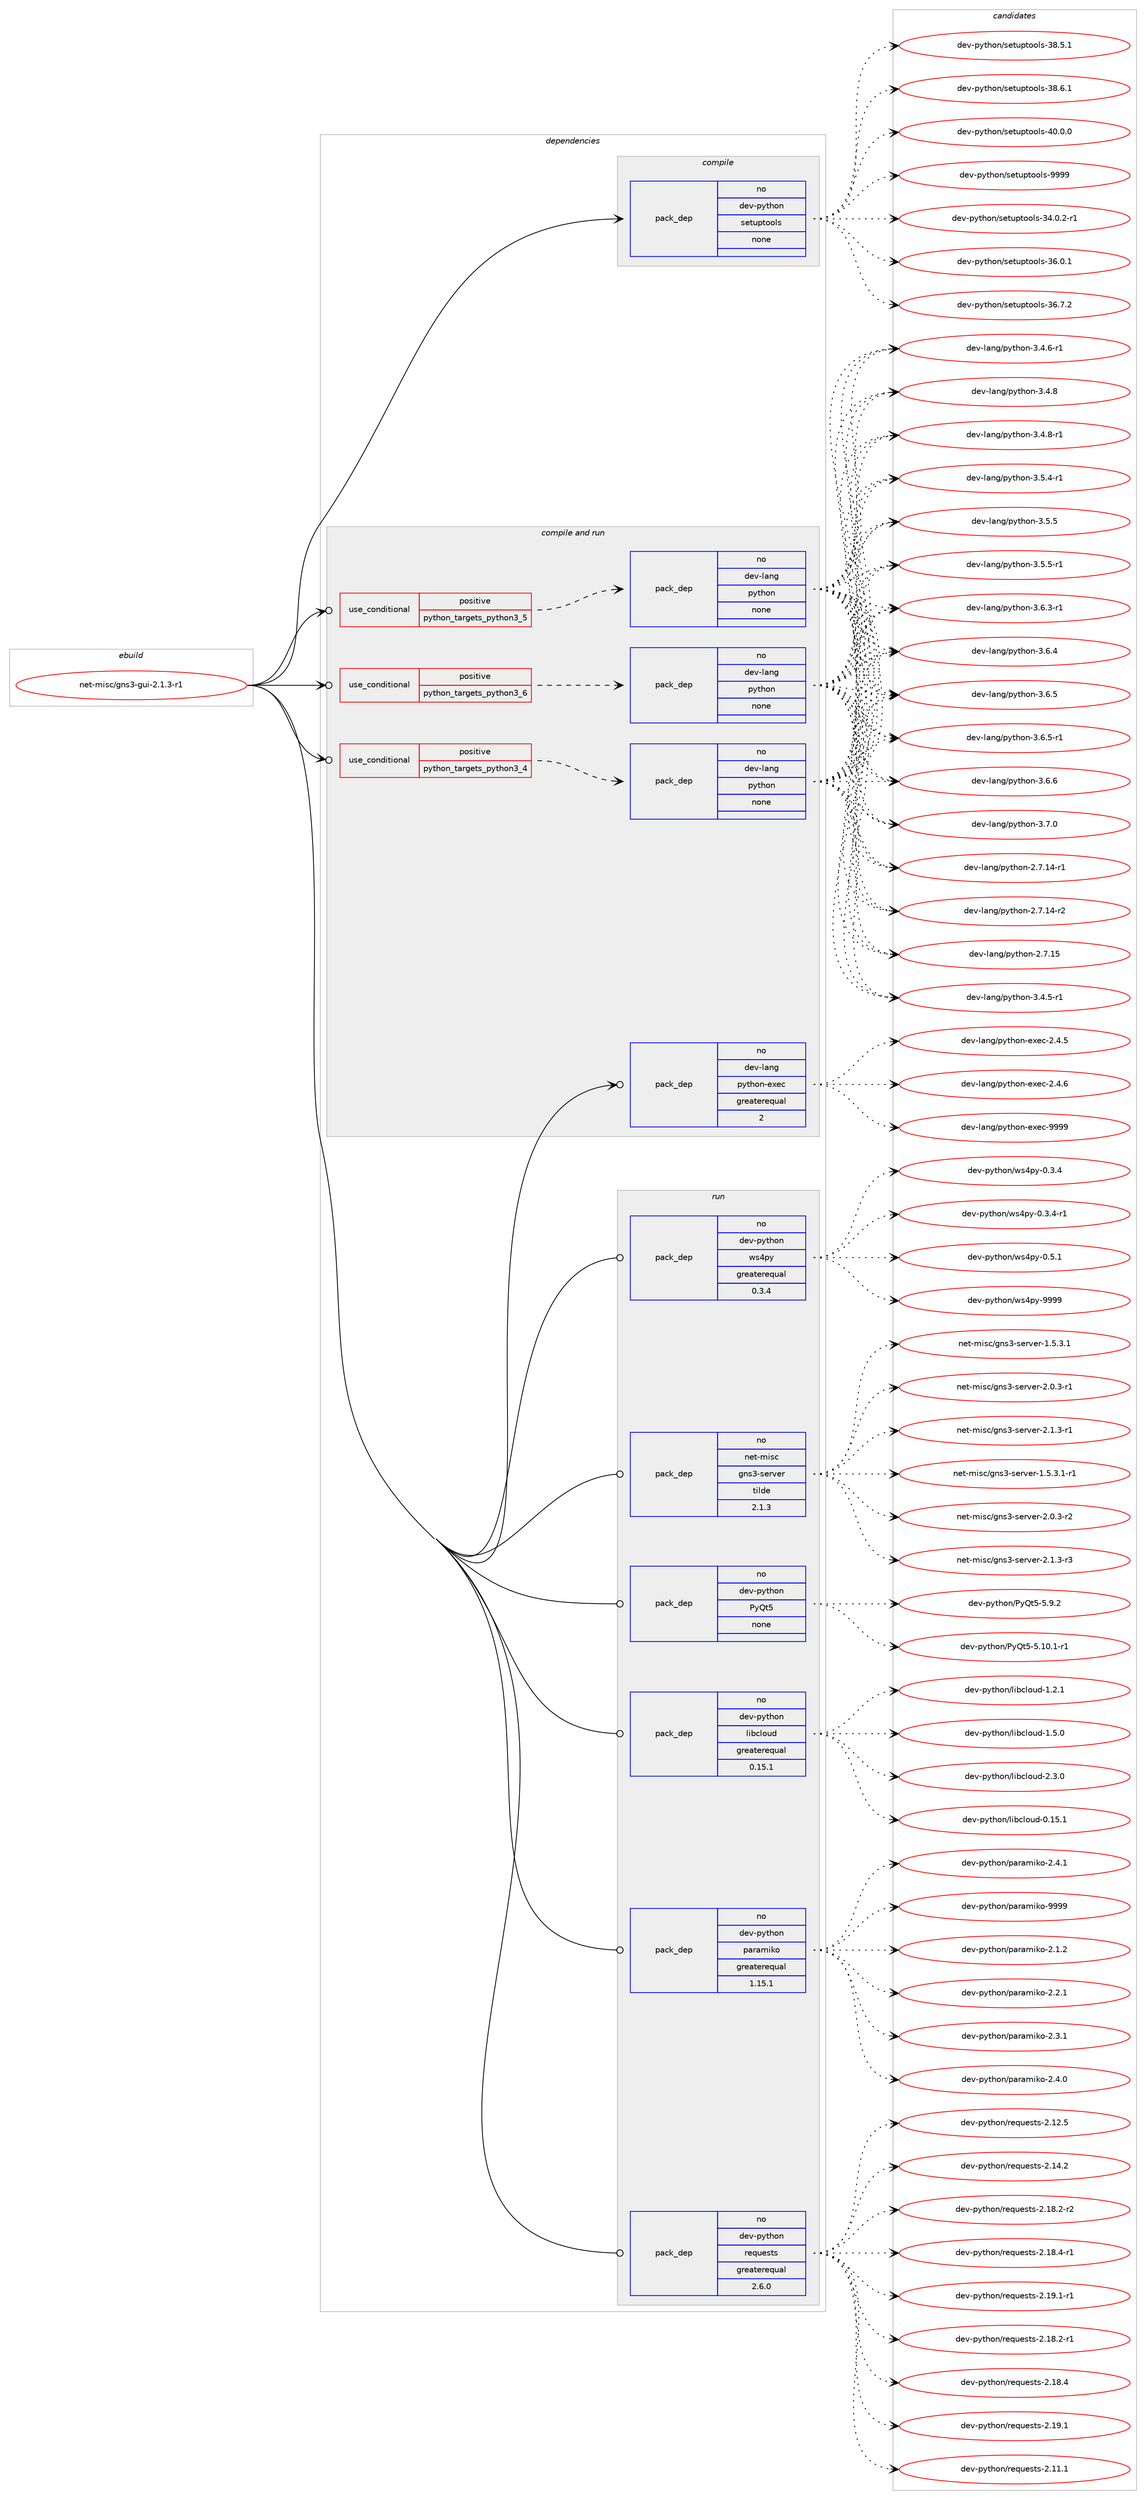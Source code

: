 digraph prolog {

# *************
# Graph options
# *************

newrank=true;
concentrate=true;
compound=true;
graph [rankdir=LR,fontname=Helvetica,fontsize=10,ranksep=1.5];#, ranksep=2.5, nodesep=0.2];
edge  [arrowhead=vee];
node  [fontname=Helvetica,fontsize=10];

# **********
# The ebuild
# **********

subgraph cluster_leftcol {
color=gray;
rank=same;
label=<<i>ebuild</i>>;
id [label="net-misc/gns3-gui-2.1.3-r1", color=red, width=4, href="../net-misc/gns3-gui-2.1.3-r1.svg"];
}

# ****************
# The dependencies
# ****************

subgraph cluster_midcol {
color=gray;
label=<<i>dependencies</i>>;
subgraph cluster_compile {
fillcolor="#eeeeee";
style=filled;
label=<<i>compile</i>>;
subgraph pack604 {
dependency819 [label=<<TABLE BORDER="0" CELLBORDER="1" CELLSPACING="0" CELLPADDING="4" WIDTH="220"><TR><TD ROWSPAN="6" CELLPADDING="30">pack_dep</TD></TR><TR><TD WIDTH="110">no</TD></TR><TR><TD>dev-python</TD></TR><TR><TD>setuptools</TD></TR><TR><TD>none</TD></TR><TR><TD></TD></TR></TABLE>>, shape=none, color=blue];
}
id:e -> dependency819:w [weight=20,style="solid",arrowhead="vee"];
}
subgraph cluster_compileandrun {
fillcolor="#eeeeee";
style=filled;
label=<<i>compile and run</i>>;
subgraph cond197 {
dependency820 [label=<<TABLE BORDER="0" CELLBORDER="1" CELLSPACING="0" CELLPADDING="4"><TR><TD ROWSPAN="3" CELLPADDING="10">use_conditional</TD></TR><TR><TD>positive</TD></TR><TR><TD>python_targets_python3_4</TD></TR></TABLE>>, shape=none, color=red];
subgraph pack605 {
dependency821 [label=<<TABLE BORDER="0" CELLBORDER="1" CELLSPACING="0" CELLPADDING="4" WIDTH="220"><TR><TD ROWSPAN="6" CELLPADDING="30">pack_dep</TD></TR><TR><TD WIDTH="110">no</TD></TR><TR><TD>dev-lang</TD></TR><TR><TD>python</TD></TR><TR><TD>none</TD></TR><TR><TD></TD></TR></TABLE>>, shape=none, color=blue];
}
dependency820:e -> dependency821:w [weight=20,style="dashed",arrowhead="vee"];
}
id:e -> dependency820:w [weight=20,style="solid",arrowhead="odotvee"];
subgraph cond198 {
dependency822 [label=<<TABLE BORDER="0" CELLBORDER="1" CELLSPACING="0" CELLPADDING="4"><TR><TD ROWSPAN="3" CELLPADDING="10">use_conditional</TD></TR><TR><TD>positive</TD></TR><TR><TD>python_targets_python3_5</TD></TR></TABLE>>, shape=none, color=red];
subgraph pack606 {
dependency823 [label=<<TABLE BORDER="0" CELLBORDER="1" CELLSPACING="0" CELLPADDING="4" WIDTH="220"><TR><TD ROWSPAN="6" CELLPADDING="30">pack_dep</TD></TR><TR><TD WIDTH="110">no</TD></TR><TR><TD>dev-lang</TD></TR><TR><TD>python</TD></TR><TR><TD>none</TD></TR><TR><TD></TD></TR></TABLE>>, shape=none, color=blue];
}
dependency822:e -> dependency823:w [weight=20,style="dashed",arrowhead="vee"];
}
id:e -> dependency822:w [weight=20,style="solid",arrowhead="odotvee"];
subgraph cond199 {
dependency824 [label=<<TABLE BORDER="0" CELLBORDER="1" CELLSPACING="0" CELLPADDING="4"><TR><TD ROWSPAN="3" CELLPADDING="10">use_conditional</TD></TR><TR><TD>positive</TD></TR><TR><TD>python_targets_python3_6</TD></TR></TABLE>>, shape=none, color=red];
subgraph pack607 {
dependency825 [label=<<TABLE BORDER="0" CELLBORDER="1" CELLSPACING="0" CELLPADDING="4" WIDTH="220"><TR><TD ROWSPAN="6" CELLPADDING="30">pack_dep</TD></TR><TR><TD WIDTH="110">no</TD></TR><TR><TD>dev-lang</TD></TR><TR><TD>python</TD></TR><TR><TD>none</TD></TR><TR><TD></TD></TR></TABLE>>, shape=none, color=blue];
}
dependency824:e -> dependency825:w [weight=20,style="dashed",arrowhead="vee"];
}
id:e -> dependency824:w [weight=20,style="solid",arrowhead="odotvee"];
subgraph pack608 {
dependency826 [label=<<TABLE BORDER="0" CELLBORDER="1" CELLSPACING="0" CELLPADDING="4" WIDTH="220"><TR><TD ROWSPAN="6" CELLPADDING="30">pack_dep</TD></TR><TR><TD WIDTH="110">no</TD></TR><TR><TD>dev-lang</TD></TR><TR><TD>python-exec</TD></TR><TR><TD>greaterequal</TD></TR><TR><TD>2</TD></TR></TABLE>>, shape=none, color=blue];
}
id:e -> dependency826:w [weight=20,style="solid",arrowhead="odotvee"];
}
subgraph cluster_run {
fillcolor="#eeeeee";
style=filled;
label=<<i>run</i>>;
subgraph pack609 {
dependency827 [label=<<TABLE BORDER="0" CELLBORDER="1" CELLSPACING="0" CELLPADDING="4" WIDTH="220"><TR><TD ROWSPAN="6" CELLPADDING="30">pack_dep</TD></TR><TR><TD WIDTH="110">no</TD></TR><TR><TD>dev-python</TD></TR><TR><TD>PyQt5</TD></TR><TR><TD>none</TD></TR><TR><TD></TD></TR></TABLE>>, shape=none, color=blue];
}
id:e -> dependency827:w [weight=20,style="solid",arrowhead="odot"];
subgraph pack610 {
dependency828 [label=<<TABLE BORDER="0" CELLBORDER="1" CELLSPACING="0" CELLPADDING="4" WIDTH="220"><TR><TD ROWSPAN="6" CELLPADDING="30">pack_dep</TD></TR><TR><TD WIDTH="110">no</TD></TR><TR><TD>dev-python</TD></TR><TR><TD>libcloud</TD></TR><TR><TD>greaterequal</TD></TR><TR><TD>0.15.1</TD></TR></TABLE>>, shape=none, color=blue];
}
id:e -> dependency828:w [weight=20,style="solid",arrowhead="odot"];
subgraph pack611 {
dependency829 [label=<<TABLE BORDER="0" CELLBORDER="1" CELLSPACING="0" CELLPADDING="4" WIDTH="220"><TR><TD ROWSPAN="6" CELLPADDING="30">pack_dep</TD></TR><TR><TD WIDTH="110">no</TD></TR><TR><TD>dev-python</TD></TR><TR><TD>paramiko</TD></TR><TR><TD>greaterequal</TD></TR><TR><TD>1.15.1</TD></TR></TABLE>>, shape=none, color=blue];
}
id:e -> dependency829:w [weight=20,style="solid",arrowhead="odot"];
subgraph pack612 {
dependency830 [label=<<TABLE BORDER="0" CELLBORDER="1" CELLSPACING="0" CELLPADDING="4" WIDTH="220"><TR><TD ROWSPAN="6" CELLPADDING="30">pack_dep</TD></TR><TR><TD WIDTH="110">no</TD></TR><TR><TD>dev-python</TD></TR><TR><TD>requests</TD></TR><TR><TD>greaterequal</TD></TR><TR><TD>2.6.0</TD></TR></TABLE>>, shape=none, color=blue];
}
id:e -> dependency830:w [weight=20,style="solid",arrowhead="odot"];
subgraph pack613 {
dependency831 [label=<<TABLE BORDER="0" CELLBORDER="1" CELLSPACING="0" CELLPADDING="4" WIDTH="220"><TR><TD ROWSPAN="6" CELLPADDING="30">pack_dep</TD></TR><TR><TD WIDTH="110">no</TD></TR><TR><TD>dev-python</TD></TR><TR><TD>ws4py</TD></TR><TR><TD>greaterequal</TD></TR><TR><TD>0.3.4</TD></TR></TABLE>>, shape=none, color=blue];
}
id:e -> dependency831:w [weight=20,style="solid",arrowhead="odot"];
subgraph pack614 {
dependency832 [label=<<TABLE BORDER="0" CELLBORDER="1" CELLSPACING="0" CELLPADDING="4" WIDTH="220"><TR><TD ROWSPAN="6" CELLPADDING="30">pack_dep</TD></TR><TR><TD WIDTH="110">no</TD></TR><TR><TD>net-misc</TD></TR><TR><TD>gns3-server</TD></TR><TR><TD>tilde</TD></TR><TR><TD>2.1.3</TD></TR></TABLE>>, shape=none, color=blue];
}
id:e -> dependency832:w [weight=20,style="solid",arrowhead="odot"];
}
}

# **************
# The candidates
# **************

subgraph cluster_choices {
rank=same;
color=gray;
label=<<i>candidates</i>>;

subgraph choice604 {
color=black;
nodesep=1;
choice1001011184511212111610411111047115101116117112116111111108115455152464846504511449 [label="dev-python/setuptools-34.0.2-r1", color=red, width=4,href="../dev-python/setuptools-34.0.2-r1.svg"];
choice100101118451121211161041111104711510111611711211611111110811545515446484649 [label="dev-python/setuptools-36.0.1", color=red, width=4,href="../dev-python/setuptools-36.0.1.svg"];
choice100101118451121211161041111104711510111611711211611111110811545515446554650 [label="dev-python/setuptools-36.7.2", color=red, width=4,href="../dev-python/setuptools-36.7.2.svg"];
choice100101118451121211161041111104711510111611711211611111110811545515646534649 [label="dev-python/setuptools-38.5.1", color=red, width=4,href="../dev-python/setuptools-38.5.1.svg"];
choice100101118451121211161041111104711510111611711211611111110811545515646544649 [label="dev-python/setuptools-38.6.1", color=red, width=4,href="../dev-python/setuptools-38.6.1.svg"];
choice100101118451121211161041111104711510111611711211611111110811545524846484648 [label="dev-python/setuptools-40.0.0", color=red, width=4,href="../dev-python/setuptools-40.0.0.svg"];
choice10010111845112121116104111110471151011161171121161111111081154557575757 [label="dev-python/setuptools-9999", color=red, width=4,href="../dev-python/setuptools-9999.svg"];
dependency819:e -> choice1001011184511212111610411111047115101116117112116111111108115455152464846504511449:w [style=dotted,weight="100"];
dependency819:e -> choice100101118451121211161041111104711510111611711211611111110811545515446484649:w [style=dotted,weight="100"];
dependency819:e -> choice100101118451121211161041111104711510111611711211611111110811545515446554650:w [style=dotted,weight="100"];
dependency819:e -> choice100101118451121211161041111104711510111611711211611111110811545515646534649:w [style=dotted,weight="100"];
dependency819:e -> choice100101118451121211161041111104711510111611711211611111110811545515646544649:w [style=dotted,weight="100"];
dependency819:e -> choice100101118451121211161041111104711510111611711211611111110811545524846484648:w [style=dotted,weight="100"];
dependency819:e -> choice10010111845112121116104111110471151011161171121161111111081154557575757:w [style=dotted,weight="100"];
}
subgraph choice605 {
color=black;
nodesep=1;
choice100101118451089711010347112121116104111110455046554649524511449 [label="dev-lang/python-2.7.14-r1", color=red, width=4,href="../dev-lang/python-2.7.14-r1.svg"];
choice100101118451089711010347112121116104111110455046554649524511450 [label="dev-lang/python-2.7.14-r2", color=red, width=4,href="../dev-lang/python-2.7.14-r2.svg"];
choice10010111845108971101034711212111610411111045504655464953 [label="dev-lang/python-2.7.15", color=red, width=4,href="../dev-lang/python-2.7.15.svg"];
choice1001011184510897110103471121211161041111104551465246534511449 [label="dev-lang/python-3.4.5-r1", color=red, width=4,href="../dev-lang/python-3.4.5-r1.svg"];
choice1001011184510897110103471121211161041111104551465246544511449 [label="dev-lang/python-3.4.6-r1", color=red, width=4,href="../dev-lang/python-3.4.6-r1.svg"];
choice100101118451089711010347112121116104111110455146524656 [label="dev-lang/python-3.4.8", color=red, width=4,href="../dev-lang/python-3.4.8.svg"];
choice1001011184510897110103471121211161041111104551465246564511449 [label="dev-lang/python-3.4.8-r1", color=red, width=4,href="../dev-lang/python-3.4.8-r1.svg"];
choice1001011184510897110103471121211161041111104551465346524511449 [label="dev-lang/python-3.5.4-r1", color=red, width=4,href="../dev-lang/python-3.5.4-r1.svg"];
choice100101118451089711010347112121116104111110455146534653 [label="dev-lang/python-3.5.5", color=red, width=4,href="../dev-lang/python-3.5.5.svg"];
choice1001011184510897110103471121211161041111104551465346534511449 [label="dev-lang/python-3.5.5-r1", color=red, width=4,href="../dev-lang/python-3.5.5-r1.svg"];
choice1001011184510897110103471121211161041111104551465446514511449 [label="dev-lang/python-3.6.3-r1", color=red, width=4,href="../dev-lang/python-3.6.3-r1.svg"];
choice100101118451089711010347112121116104111110455146544652 [label="dev-lang/python-3.6.4", color=red, width=4,href="../dev-lang/python-3.6.4.svg"];
choice100101118451089711010347112121116104111110455146544653 [label="dev-lang/python-3.6.5", color=red, width=4,href="../dev-lang/python-3.6.5.svg"];
choice1001011184510897110103471121211161041111104551465446534511449 [label="dev-lang/python-3.6.5-r1", color=red, width=4,href="../dev-lang/python-3.6.5-r1.svg"];
choice100101118451089711010347112121116104111110455146544654 [label="dev-lang/python-3.6.6", color=red, width=4,href="../dev-lang/python-3.6.6.svg"];
choice100101118451089711010347112121116104111110455146554648 [label="dev-lang/python-3.7.0", color=red, width=4,href="../dev-lang/python-3.7.0.svg"];
dependency821:e -> choice100101118451089711010347112121116104111110455046554649524511449:w [style=dotted,weight="100"];
dependency821:e -> choice100101118451089711010347112121116104111110455046554649524511450:w [style=dotted,weight="100"];
dependency821:e -> choice10010111845108971101034711212111610411111045504655464953:w [style=dotted,weight="100"];
dependency821:e -> choice1001011184510897110103471121211161041111104551465246534511449:w [style=dotted,weight="100"];
dependency821:e -> choice1001011184510897110103471121211161041111104551465246544511449:w [style=dotted,weight="100"];
dependency821:e -> choice100101118451089711010347112121116104111110455146524656:w [style=dotted,weight="100"];
dependency821:e -> choice1001011184510897110103471121211161041111104551465246564511449:w [style=dotted,weight="100"];
dependency821:e -> choice1001011184510897110103471121211161041111104551465346524511449:w [style=dotted,weight="100"];
dependency821:e -> choice100101118451089711010347112121116104111110455146534653:w [style=dotted,weight="100"];
dependency821:e -> choice1001011184510897110103471121211161041111104551465346534511449:w [style=dotted,weight="100"];
dependency821:e -> choice1001011184510897110103471121211161041111104551465446514511449:w [style=dotted,weight="100"];
dependency821:e -> choice100101118451089711010347112121116104111110455146544652:w [style=dotted,weight="100"];
dependency821:e -> choice100101118451089711010347112121116104111110455146544653:w [style=dotted,weight="100"];
dependency821:e -> choice1001011184510897110103471121211161041111104551465446534511449:w [style=dotted,weight="100"];
dependency821:e -> choice100101118451089711010347112121116104111110455146544654:w [style=dotted,weight="100"];
dependency821:e -> choice100101118451089711010347112121116104111110455146554648:w [style=dotted,weight="100"];
}
subgraph choice606 {
color=black;
nodesep=1;
choice100101118451089711010347112121116104111110455046554649524511449 [label="dev-lang/python-2.7.14-r1", color=red, width=4,href="../dev-lang/python-2.7.14-r1.svg"];
choice100101118451089711010347112121116104111110455046554649524511450 [label="dev-lang/python-2.7.14-r2", color=red, width=4,href="../dev-lang/python-2.7.14-r2.svg"];
choice10010111845108971101034711212111610411111045504655464953 [label="dev-lang/python-2.7.15", color=red, width=4,href="../dev-lang/python-2.7.15.svg"];
choice1001011184510897110103471121211161041111104551465246534511449 [label="dev-lang/python-3.4.5-r1", color=red, width=4,href="../dev-lang/python-3.4.5-r1.svg"];
choice1001011184510897110103471121211161041111104551465246544511449 [label="dev-lang/python-3.4.6-r1", color=red, width=4,href="../dev-lang/python-3.4.6-r1.svg"];
choice100101118451089711010347112121116104111110455146524656 [label="dev-lang/python-3.4.8", color=red, width=4,href="../dev-lang/python-3.4.8.svg"];
choice1001011184510897110103471121211161041111104551465246564511449 [label="dev-lang/python-3.4.8-r1", color=red, width=4,href="../dev-lang/python-3.4.8-r1.svg"];
choice1001011184510897110103471121211161041111104551465346524511449 [label="dev-lang/python-3.5.4-r1", color=red, width=4,href="../dev-lang/python-3.5.4-r1.svg"];
choice100101118451089711010347112121116104111110455146534653 [label="dev-lang/python-3.5.5", color=red, width=4,href="../dev-lang/python-3.5.5.svg"];
choice1001011184510897110103471121211161041111104551465346534511449 [label="dev-lang/python-3.5.5-r1", color=red, width=4,href="../dev-lang/python-3.5.5-r1.svg"];
choice1001011184510897110103471121211161041111104551465446514511449 [label="dev-lang/python-3.6.3-r1", color=red, width=4,href="../dev-lang/python-3.6.3-r1.svg"];
choice100101118451089711010347112121116104111110455146544652 [label="dev-lang/python-3.6.4", color=red, width=4,href="../dev-lang/python-3.6.4.svg"];
choice100101118451089711010347112121116104111110455146544653 [label="dev-lang/python-3.6.5", color=red, width=4,href="../dev-lang/python-3.6.5.svg"];
choice1001011184510897110103471121211161041111104551465446534511449 [label="dev-lang/python-3.6.5-r1", color=red, width=4,href="../dev-lang/python-3.6.5-r1.svg"];
choice100101118451089711010347112121116104111110455146544654 [label="dev-lang/python-3.6.6", color=red, width=4,href="../dev-lang/python-3.6.6.svg"];
choice100101118451089711010347112121116104111110455146554648 [label="dev-lang/python-3.7.0", color=red, width=4,href="../dev-lang/python-3.7.0.svg"];
dependency823:e -> choice100101118451089711010347112121116104111110455046554649524511449:w [style=dotted,weight="100"];
dependency823:e -> choice100101118451089711010347112121116104111110455046554649524511450:w [style=dotted,weight="100"];
dependency823:e -> choice10010111845108971101034711212111610411111045504655464953:w [style=dotted,weight="100"];
dependency823:e -> choice1001011184510897110103471121211161041111104551465246534511449:w [style=dotted,weight="100"];
dependency823:e -> choice1001011184510897110103471121211161041111104551465246544511449:w [style=dotted,weight="100"];
dependency823:e -> choice100101118451089711010347112121116104111110455146524656:w [style=dotted,weight="100"];
dependency823:e -> choice1001011184510897110103471121211161041111104551465246564511449:w [style=dotted,weight="100"];
dependency823:e -> choice1001011184510897110103471121211161041111104551465346524511449:w [style=dotted,weight="100"];
dependency823:e -> choice100101118451089711010347112121116104111110455146534653:w [style=dotted,weight="100"];
dependency823:e -> choice1001011184510897110103471121211161041111104551465346534511449:w [style=dotted,weight="100"];
dependency823:e -> choice1001011184510897110103471121211161041111104551465446514511449:w [style=dotted,weight="100"];
dependency823:e -> choice100101118451089711010347112121116104111110455146544652:w [style=dotted,weight="100"];
dependency823:e -> choice100101118451089711010347112121116104111110455146544653:w [style=dotted,weight="100"];
dependency823:e -> choice1001011184510897110103471121211161041111104551465446534511449:w [style=dotted,weight="100"];
dependency823:e -> choice100101118451089711010347112121116104111110455146544654:w [style=dotted,weight="100"];
dependency823:e -> choice100101118451089711010347112121116104111110455146554648:w [style=dotted,weight="100"];
}
subgraph choice607 {
color=black;
nodesep=1;
choice100101118451089711010347112121116104111110455046554649524511449 [label="dev-lang/python-2.7.14-r1", color=red, width=4,href="../dev-lang/python-2.7.14-r1.svg"];
choice100101118451089711010347112121116104111110455046554649524511450 [label="dev-lang/python-2.7.14-r2", color=red, width=4,href="../dev-lang/python-2.7.14-r2.svg"];
choice10010111845108971101034711212111610411111045504655464953 [label="dev-lang/python-2.7.15", color=red, width=4,href="../dev-lang/python-2.7.15.svg"];
choice1001011184510897110103471121211161041111104551465246534511449 [label="dev-lang/python-3.4.5-r1", color=red, width=4,href="../dev-lang/python-3.4.5-r1.svg"];
choice1001011184510897110103471121211161041111104551465246544511449 [label="dev-lang/python-3.4.6-r1", color=red, width=4,href="../dev-lang/python-3.4.6-r1.svg"];
choice100101118451089711010347112121116104111110455146524656 [label="dev-lang/python-3.4.8", color=red, width=4,href="../dev-lang/python-3.4.8.svg"];
choice1001011184510897110103471121211161041111104551465246564511449 [label="dev-lang/python-3.4.8-r1", color=red, width=4,href="../dev-lang/python-3.4.8-r1.svg"];
choice1001011184510897110103471121211161041111104551465346524511449 [label="dev-lang/python-3.5.4-r1", color=red, width=4,href="../dev-lang/python-3.5.4-r1.svg"];
choice100101118451089711010347112121116104111110455146534653 [label="dev-lang/python-3.5.5", color=red, width=4,href="../dev-lang/python-3.5.5.svg"];
choice1001011184510897110103471121211161041111104551465346534511449 [label="dev-lang/python-3.5.5-r1", color=red, width=4,href="../dev-lang/python-3.5.5-r1.svg"];
choice1001011184510897110103471121211161041111104551465446514511449 [label="dev-lang/python-3.6.3-r1", color=red, width=4,href="../dev-lang/python-3.6.3-r1.svg"];
choice100101118451089711010347112121116104111110455146544652 [label="dev-lang/python-3.6.4", color=red, width=4,href="../dev-lang/python-3.6.4.svg"];
choice100101118451089711010347112121116104111110455146544653 [label="dev-lang/python-3.6.5", color=red, width=4,href="../dev-lang/python-3.6.5.svg"];
choice1001011184510897110103471121211161041111104551465446534511449 [label="dev-lang/python-3.6.5-r1", color=red, width=4,href="../dev-lang/python-3.6.5-r1.svg"];
choice100101118451089711010347112121116104111110455146544654 [label="dev-lang/python-3.6.6", color=red, width=4,href="../dev-lang/python-3.6.6.svg"];
choice100101118451089711010347112121116104111110455146554648 [label="dev-lang/python-3.7.0", color=red, width=4,href="../dev-lang/python-3.7.0.svg"];
dependency825:e -> choice100101118451089711010347112121116104111110455046554649524511449:w [style=dotted,weight="100"];
dependency825:e -> choice100101118451089711010347112121116104111110455046554649524511450:w [style=dotted,weight="100"];
dependency825:e -> choice10010111845108971101034711212111610411111045504655464953:w [style=dotted,weight="100"];
dependency825:e -> choice1001011184510897110103471121211161041111104551465246534511449:w [style=dotted,weight="100"];
dependency825:e -> choice1001011184510897110103471121211161041111104551465246544511449:w [style=dotted,weight="100"];
dependency825:e -> choice100101118451089711010347112121116104111110455146524656:w [style=dotted,weight="100"];
dependency825:e -> choice1001011184510897110103471121211161041111104551465246564511449:w [style=dotted,weight="100"];
dependency825:e -> choice1001011184510897110103471121211161041111104551465346524511449:w [style=dotted,weight="100"];
dependency825:e -> choice100101118451089711010347112121116104111110455146534653:w [style=dotted,weight="100"];
dependency825:e -> choice1001011184510897110103471121211161041111104551465346534511449:w [style=dotted,weight="100"];
dependency825:e -> choice1001011184510897110103471121211161041111104551465446514511449:w [style=dotted,weight="100"];
dependency825:e -> choice100101118451089711010347112121116104111110455146544652:w [style=dotted,weight="100"];
dependency825:e -> choice100101118451089711010347112121116104111110455146544653:w [style=dotted,weight="100"];
dependency825:e -> choice1001011184510897110103471121211161041111104551465446534511449:w [style=dotted,weight="100"];
dependency825:e -> choice100101118451089711010347112121116104111110455146544654:w [style=dotted,weight="100"];
dependency825:e -> choice100101118451089711010347112121116104111110455146554648:w [style=dotted,weight="100"];
}
subgraph choice608 {
color=black;
nodesep=1;
choice1001011184510897110103471121211161041111104510112010199455046524653 [label="dev-lang/python-exec-2.4.5", color=red, width=4,href="../dev-lang/python-exec-2.4.5.svg"];
choice1001011184510897110103471121211161041111104510112010199455046524654 [label="dev-lang/python-exec-2.4.6", color=red, width=4,href="../dev-lang/python-exec-2.4.6.svg"];
choice10010111845108971101034711212111610411111045101120101994557575757 [label="dev-lang/python-exec-9999", color=red, width=4,href="../dev-lang/python-exec-9999.svg"];
dependency826:e -> choice1001011184510897110103471121211161041111104510112010199455046524653:w [style=dotted,weight="100"];
dependency826:e -> choice1001011184510897110103471121211161041111104510112010199455046524654:w [style=dotted,weight="100"];
dependency826:e -> choice10010111845108971101034711212111610411111045101120101994557575757:w [style=dotted,weight="100"];
}
subgraph choice609 {
color=black;
nodesep=1;
choice1001011184511212111610411111047801218111653455346494846494511449 [label="dev-python/PyQt5-5.10.1-r1", color=red, width=4,href="../dev-python/PyQt5-5.10.1-r1.svg"];
choice1001011184511212111610411111047801218111653455346574650 [label="dev-python/PyQt5-5.9.2", color=red, width=4,href="../dev-python/PyQt5-5.9.2.svg"];
dependency827:e -> choice1001011184511212111610411111047801218111653455346494846494511449:w [style=dotted,weight="100"];
dependency827:e -> choice1001011184511212111610411111047801218111653455346574650:w [style=dotted,weight="100"];
}
subgraph choice610 {
color=black;
nodesep=1;
choice1001011184511212111610411111047108105989910811111710045484649534649 [label="dev-python/libcloud-0.15.1", color=red, width=4,href="../dev-python/libcloud-0.15.1.svg"];
choice10010111845112121116104111110471081059899108111117100454946504649 [label="dev-python/libcloud-1.2.1", color=red, width=4,href="../dev-python/libcloud-1.2.1.svg"];
choice10010111845112121116104111110471081059899108111117100454946534648 [label="dev-python/libcloud-1.5.0", color=red, width=4,href="../dev-python/libcloud-1.5.0.svg"];
choice10010111845112121116104111110471081059899108111117100455046514648 [label="dev-python/libcloud-2.3.0", color=red, width=4,href="../dev-python/libcloud-2.3.0.svg"];
dependency828:e -> choice1001011184511212111610411111047108105989910811111710045484649534649:w [style=dotted,weight="100"];
dependency828:e -> choice10010111845112121116104111110471081059899108111117100454946504649:w [style=dotted,weight="100"];
dependency828:e -> choice10010111845112121116104111110471081059899108111117100454946534648:w [style=dotted,weight="100"];
dependency828:e -> choice10010111845112121116104111110471081059899108111117100455046514648:w [style=dotted,weight="100"];
}
subgraph choice611 {
color=black;
nodesep=1;
choice10010111845112121116104111110471129711497109105107111455046494650 [label="dev-python/paramiko-2.1.2", color=red, width=4,href="../dev-python/paramiko-2.1.2.svg"];
choice10010111845112121116104111110471129711497109105107111455046504649 [label="dev-python/paramiko-2.2.1", color=red, width=4,href="../dev-python/paramiko-2.2.1.svg"];
choice10010111845112121116104111110471129711497109105107111455046514649 [label="dev-python/paramiko-2.3.1", color=red, width=4,href="../dev-python/paramiko-2.3.1.svg"];
choice10010111845112121116104111110471129711497109105107111455046524648 [label="dev-python/paramiko-2.4.0", color=red, width=4,href="../dev-python/paramiko-2.4.0.svg"];
choice10010111845112121116104111110471129711497109105107111455046524649 [label="dev-python/paramiko-2.4.1", color=red, width=4,href="../dev-python/paramiko-2.4.1.svg"];
choice100101118451121211161041111104711297114971091051071114557575757 [label="dev-python/paramiko-9999", color=red, width=4,href="../dev-python/paramiko-9999.svg"];
dependency829:e -> choice10010111845112121116104111110471129711497109105107111455046494650:w [style=dotted,weight="100"];
dependency829:e -> choice10010111845112121116104111110471129711497109105107111455046504649:w [style=dotted,weight="100"];
dependency829:e -> choice10010111845112121116104111110471129711497109105107111455046514649:w [style=dotted,weight="100"];
dependency829:e -> choice10010111845112121116104111110471129711497109105107111455046524648:w [style=dotted,weight="100"];
dependency829:e -> choice10010111845112121116104111110471129711497109105107111455046524649:w [style=dotted,weight="100"];
dependency829:e -> choice100101118451121211161041111104711297114971091051071114557575757:w [style=dotted,weight="100"];
}
subgraph choice612 {
color=black;
nodesep=1;
choice1001011184511212111610411111047114101113117101115116115455046495646504511449 [label="dev-python/requests-2.18.2-r1", color=red, width=4,href="../dev-python/requests-2.18.2-r1.svg"];
choice100101118451121211161041111104711410111311710111511611545504649564652 [label="dev-python/requests-2.18.4", color=red, width=4,href="../dev-python/requests-2.18.4.svg"];
choice100101118451121211161041111104711410111311710111511611545504649574649 [label="dev-python/requests-2.19.1", color=red, width=4,href="../dev-python/requests-2.19.1.svg"];
choice100101118451121211161041111104711410111311710111511611545504649494649 [label="dev-python/requests-2.11.1", color=red, width=4,href="../dev-python/requests-2.11.1.svg"];
choice100101118451121211161041111104711410111311710111511611545504649504653 [label="dev-python/requests-2.12.5", color=red, width=4,href="../dev-python/requests-2.12.5.svg"];
choice100101118451121211161041111104711410111311710111511611545504649524650 [label="dev-python/requests-2.14.2", color=red, width=4,href="../dev-python/requests-2.14.2.svg"];
choice1001011184511212111610411111047114101113117101115116115455046495646504511450 [label="dev-python/requests-2.18.2-r2", color=red, width=4,href="../dev-python/requests-2.18.2-r2.svg"];
choice1001011184511212111610411111047114101113117101115116115455046495646524511449 [label="dev-python/requests-2.18.4-r1", color=red, width=4,href="../dev-python/requests-2.18.4-r1.svg"];
choice1001011184511212111610411111047114101113117101115116115455046495746494511449 [label="dev-python/requests-2.19.1-r1", color=red, width=4,href="../dev-python/requests-2.19.1-r1.svg"];
dependency830:e -> choice1001011184511212111610411111047114101113117101115116115455046495646504511449:w [style=dotted,weight="100"];
dependency830:e -> choice100101118451121211161041111104711410111311710111511611545504649564652:w [style=dotted,weight="100"];
dependency830:e -> choice100101118451121211161041111104711410111311710111511611545504649574649:w [style=dotted,weight="100"];
dependency830:e -> choice100101118451121211161041111104711410111311710111511611545504649494649:w [style=dotted,weight="100"];
dependency830:e -> choice100101118451121211161041111104711410111311710111511611545504649504653:w [style=dotted,weight="100"];
dependency830:e -> choice100101118451121211161041111104711410111311710111511611545504649524650:w [style=dotted,weight="100"];
dependency830:e -> choice1001011184511212111610411111047114101113117101115116115455046495646504511450:w [style=dotted,weight="100"];
dependency830:e -> choice1001011184511212111610411111047114101113117101115116115455046495646524511449:w [style=dotted,weight="100"];
dependency830:e -> choice1001011184511212111610411111047114101113117101115116115455046495746494511449:w [style=dotted,weight="100"];
}
subgraph choice613 {
color=black;
nodesep=1;
choice100101118451121211161041111104711911552112121454846514652 [label="dev-python/ws4py-0.3.4", color=red, width=4,href="../dev-python/ws4py-0.3.4.svg"];
choice1001011184511212111610411111047119115521121214548465146524511449 [label="dev-python/ws4py-0.3.4-r1", color=red, width=4,href="../dev-python/ws4py-0.3.4-r1.svg"];
choice100101118451121211161041111104711911552112121454846534649 [label="dev-python/ws4py-0.5.1", color=red, width=4,href="../dev-python/ws4py-0.5.1.svg"];
choice1001011184511212111610411111047119115521121214557575757 [label="dev-python/ws4py-9999", color=red, width=4,href="../dev-python/ws4py-9999.svg"];
dependency831:e -> choice100101118451121211161041111104711911552112121454846514652:w [style=dotted,weight="100"];
dependency831:e -> choice1001011184511212111610411111047119115521121214548465146524511449:w [style=dotted,weight="100"];
dependency831:e -> choice100101118451121211161041111104711911552112121454846534649:w [style=dotted,weight="100"];
dependency831:e -> choice1001011184511212111610411111047119115521121214557575757:w [style=dotted,weight="100"];
}
subgraph choice614 {
color=black;
nodesep=1;
choice11010111645109105115994710311011551451151011141181011144549465346514649 [label="net-misc/gns3-server-1.5.3.1", color=red, width=4,href="../net-misc/gns3-server-1.5.3.1.svg"];
choice11010111645109105115994710311011551451151011141181011144550464846514511449 [label="net-misc/gns3-server-2.0.3-r1", color=red, width=4,href="../net-misc/gns3-server-2.0.3-r1.svg"];
choice11010111645109105115994710311011551451151011141181011144550464946514511449 [label="net-misc/gns3-server-2.1.3-r1", color=red, width=4,href="../net-misc/gns3-server-2.1.3-r1.svg"];
choice110101116451091051159947103110115514511510111411810111445494653465146494511449 [label="net-misc/gns3-server-1.5.3.1-r1", color=red, width=4,href="../net-misc/gns3-server-1.5.3.1-r1.svg"];
choice11010111645109105115994710311011551451151011141181011144550464846514511450 [label="net-misc/gns3-server-2.0.3-r2", color=red, width=4,href="../net-misc/gns3-server-2.0.3-r2.svg"];
choice11010111645109105115994710311011551451151011141181011144550464946514511451 [label="net-misc/gns3-server-2.1.3-r3", color=red, width=4,href="../net-misc/gns3-server-2.1.3-r3.svg"];
dependency832:e -> choice11010111645109105115994710311011551451151011141181011144549465346514649:w [style=dotted,weight="100"];
dependency832:e -> choice11010111645109105115994710311011551451151011141181011144550464846514511449:w [style=dotted,weight="100"];
dependency832:e -> choice11010111645109105115994710311011551451151011141181011144550464946514511449:w [style=dotted,weight="100"];
dependency832:e -> choice110101116451091051159947103110115514511510111411810111445494653465146494511449:w [style=dotted,weight="100"];
dependency832:e -> choice11010111645109105115994710311011551451151011141181011144550464846514511450:w [style=dotted,weight="100"];
dependency832:e -> choice11010111645109105115994710311011551451151011141181011144550464946514511451:w [style=dotted,weight="100"];
}
}

}
